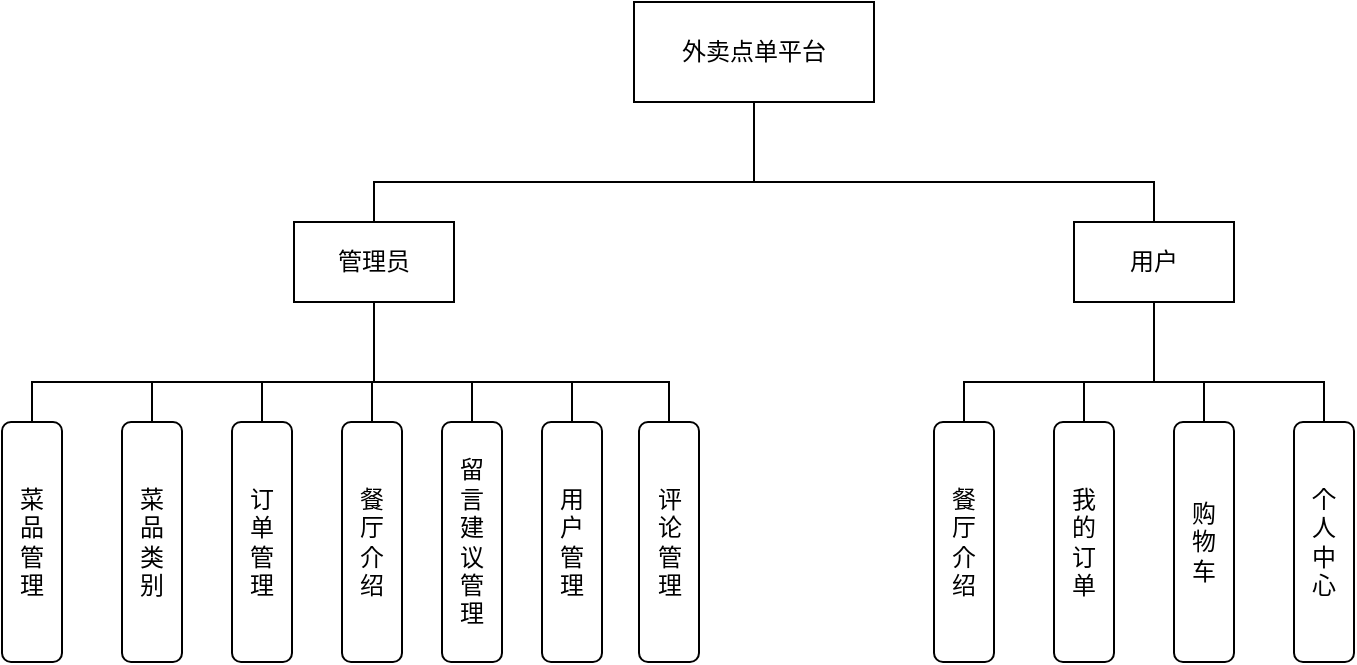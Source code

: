 <mxfile version="26.1.3">
  <diagram name="Page-1" id="JHV74EESAGVAJMFI_ccz">
    <mxGraphModel dx="880" dy="468" grid="0" gridSize="10" guides="1" tooltips="1" connect="1" arrows="1" fold="1" page="1" pageScale="1" pageWidth="827" pageHeight="1169" math="0" shadow="0">
      <root>
        <mxCell id="0" />
        <mxCell id="1" parent="0" />
        <mxCell id="zwk8hmQ4Gzmi6fZlgGOX-1" style="edgeStyle=orthogonalEdgeStyle;rounded=0;orthogonalLoop=1;jettySize=auto;html=1;endArrow=none;startFill=0;" edge="1" parent="1" source="zwk8hmQ4Gzmi6fZlgGOX-2">
          <mxGeometry relative="1" as="geometry">
            <mxPoint x="400" y="180" as="targetPoint" />
          </mxGeometry>
        </mxCell>
        <mxCell id="zwk8hmQ4Gzmi6fZlgGOX-2" value="外卖点单平台" style="rounded=0;whiteSpace=wrap;html=1;" vertex="1" parent="1">
          <mxGeometry x="340" y="90" width="120" height="50" as="geometry" />
        </mxCell>
        <mxCell id="zwk8hmQ4Gzmi6fZlgGOX-3" style="edgeStyle=orthogonalEdgeStyle;rounded=0;orthogonalLoop=1;jettySize=auto;html=1;endArrow=none;startFill=0;" edge="1" parent="1">
          <mxGeometry relative="1" as="geometry">
            <mxPoint x="210" y="280" as="targetPoint" />
            <mxPoint x="210" y="230" as="sourcePoint" />
          </mxGeometry>
        </mxCell>
        <mxCell id="zwk8hmQ4Gzmi6fZlgGOX-4" style="edgeStyle=orthogonalEdgeStyle;rounded=0;orthogonalLoop=1;jettySize=auto;html=1;entryX=0.5;entryY=0;entryDx=0;entryDy=0;exitX=0.5;exitY=0;exitDx=0;exitDy=0;endArrow=none;startFill=0;" edge="1" parent="1" source="zwk8hmQ4Gzmi6fZlgGOX-5" target="zwk8hmQ4Gzmi6fZlgGOX-7">
          <mxGeometry relative="1" as="geometry" />
        </mxCell>
        <mxCell id="zwk8hmQ4Gzmi6fZlgGOX-5" value="管理员" style="rounded=0;whiteSpace=wrap;html=1;" vertex="1" parent="1">
          <mxGeometry x="170" y="200" width="80" height="40" as="geometry" />
        </mxCell>
        <mxCell id="zwk8hmQ4Gzmi6fZlgGOX-6" style="edgeStyle=orthogonalEdgeStyle;rounded=0;orthogonalLoop=1;jettySize=auto;html=1;endArrow=none;startFill=0;" edge="1" parent="1" source="zwk8hmQ4Gzmi6fZlgGOX-7">
          <mxGeometry relative="1" as="geometry">
            <mxPoint x="600" y="280" as="targetPoint" />
          </mxGeometry>
        </mxCell>
        <mxCell id="zwk8hmQ4Gzmi6fZlgGOX-7" value="用户" style="rounded=0;whiteSpace=wrap;html=1;" vertex="1" parent="1">
          <mxGeometry x="560" y="200" width="80" height="40" as="geometry" />
        </mxCell>
        <mxCell id="zwk8hmQ4Gzmi6fZlgGOX-29" style="edgeStyle=orthogonalEdgeStyle;rounded=0;orthogonalLoop=1;jettySize=auto;html=1;entryX=0.5;entryY=0;entryDx=0;entryDy=0;exitX=0.5;exitY=0;exitDx=0;exitDy=0;endArrow=none;startFill=0;" edge="1" parent="1" source="zwk8hmQ4Gzmi6fZlgGOX-9" target="zwk8hmQ4Gzmi6fZlgGOX-20">
          <mxGeometry relative="1" as="geometry">
            <mxPoint x="36" y="280" as="sourcePoint" />
          </mxGeometry>
        </mxCell>
        <mxCell id="zwk8hmQ4Gzmi6fZlgGOX-9" value="菜&lt;div&gt;品&lt;/div&gt;&lt;div&gt;管&lt;/div&gt;&lt;div&gt;理&lt;/div&gt;" style="rounded=1;whiteSpace=wrap;html=1;" vertex="1" parent="1">
          <mxGeometry x="24" y="300" width="30" height="120" as="geometry" />
        </mxCell>
        <mxCell id="zwk8hmQ4Gzmi6fZlgGOX-10" style="edgeStyle=orthogonalEdgeStyle;rounded=0;orthogonalLoop=1;jettySize=auto;html=1;endArrow=none;startFill=0;" edge="1" parent="1">
          <mxGeometry relative="1" as="geometry">
            <mxPoint x="99" y="280" as="targetPoint" />
            <mxPoint x="99" y="310" as="sourcePoint" />
          </mxGeometry>
        </mxCell>
        <mxCell id="zwk8hmQ4Gzmi6fZlgGOX-11" value="菜&lt;div&gt;品&lt;/div&gt;&lt;div&gt;类&lt;/div&gt;&lt;div&gt;别&lt;/div&gt;" style="rounded=1;whiteSpace=wrap;html=1;" vertex="1" parent="1">
          <mxGeometry x="84" y="300" width="30" height="120" as="geometry" />
        </mxCell>
        <mxCell id="zwk8hmQ4Gzmi6fZlgGOX-12" style="edgeStyle=orthogonalEdgeStyle;rounded=0;orthogonalLoop=1;jettySize=auto;html=1;endArrow=none;startFill=0;" edge="1" parent="1" source="zwk8hmQ4Gzmi6fZlgGOX-13">
          <mxGeometry relative="1" as="geometry">
            <mxPoint x="154" y="280" as="targetPoint" />
          </mxGeometry>
        </mxCell>
        <mxCell id="zwk8hmQ4Gzmi6fZlgGOX-13" value="订&lt;div&gt;单&lt;/div&gt;&lt;div&gt;管&lt;div&gt;理&lt;/div&gt;&lt;/div&gt;" style="rounded=1;whiteSpace=wrap;html=1;" vertex="1" parent="1">
          <mxGeometry x="139" y="300" width="30" height="120" as="geometry" />
        </mxCell>
        <mxCell id="zwk8hmQ4Gzmi6fZlgGOX-14" style="edgeStyle=orthogonalEdgeStyle;rounded=0;orthogonalLoop=1;jettySize=auto;html=1;endArrow=none;startFill=0;" edge="1" parent="1" source="zwk8hmQ4Gzmi6fZlgGOX-15">
          <mxGeometry relative="1" as="geometry">
            <mxPoint x="209" y="280" as="targetPoint" />
          </mxGeometry>
        </mxCell>
        <mxCell id="zwk8hmQ4Gzmi6fZlgGOX-15" value="餐&lt;div&gt;厅&lt;/div&gt;&lt;div&gt;介&lt;/div&gt;&lt;div&gt;绍&lt;/div&gt;" style="rounded=1;whiteSpace=wrap;html=1;" vertex="1" parent="1">
          <mxGeometry x="194" y="300" width="30" height="120" as="geometry" />
        </mxCell>
        <mxCell id="zwk8hmQ4Gzmi6fZlgGOX-16" style="edgeStyle=orthogonalEdgeStyle;rounded=0;orthogonalLoop=1;jettySize=auto;html=1;endArrow=none;startFill=0;" edge="1" parent="1" source="zwk8hmQ4Gzmi6fZlgGOX-17">
          <mxGeometry relative="1" as="geometry">
            <mxPoint x="259" y="280" as="targetPoint" />
          </mxGeometry>
        </mxCell>
        <mxCell id="zwk8hmQ4Gzmi6fZlgGOX-17" value="留&lt;div&gt;言&lt;/div&gt;&lt;div&gt;建&lt;/div&gt;&lt;div&gt;议&lt;/div&gt;&lt;div&gt;管&lt;/div&gt;&lt;div&gt;理&lt;/div&gt;" style="rounded=1;whiteSpace=wrap;html=1;" vertex="1" parent="1">
          <mxGeometry x="244" y="300" width="30" height="120" as="geometry" />
        </mxCell>
        <mxCell id="zwk8hmQ4Gzmi6fZlgGOX-18" style="edgeStyle=orthogonalEdgeStyle;rounded=0;orthogonalLoop=1;jettySize=auto;html=1;endArrow=none;startFill=0;" edge="1" parent="1" source="zwk8hmQ4Gzmi6fZlgGOX-19">
          <mxGeometry relative="1" as="geometry">
            <mxPoint x="309" y="280" as="targetPoint" />
          </mxGeometry>
        </mxCell>
        <mxCell id="zwk8hmQ4Gzmi6fZlgGOX-19" value="用&lt;div&gt;户&lt;/div&gt;&lt;div&gt;管&lt;/div&gt;&lt;div&gt;理&lt;/div&gt;" style="rounded=1;whiteSpace=wrap;html=1;" vertex="1" parent="1">
          <mxGeometry x="294" y="300" width="30" height="120" as="geometry" />
        </mxCell>
        <mxCell id="zwk8hmQ4Gzmi6fZlgGOX-20" value="评&lt;div&gt;论&lt;/div&gt;&lt;div&gt;管&lt;/div&gt;&lt;div&gt;理&lt;/div&gt;" style="rounded=1;whiteSpace=wrap;html=1;" vertex="1" parent="1">
          <mxGeometry x="342.5" y="300" width="30" height="120" as="geometry" />
        </mxCell>
        <mxCell id="zwk8hmQ4Gzmi6fZlgGOX-21" style="edgeStyle=orthogonalEdgeStyle;rounded=0;orthogonalLoop=1;jettySize=auto;html=1;entryX=0.5;entryY=0;entryDx=0;entryDy=0;exitX=0.5;exitY=0;exitDx=0;exitDy=0;endArrow=none;startFill=0;" edge="1" parent="1" source="zwk8hmQ4Gzmi6fZlgGOX-22" target="zwk8hmQ4Gzmi6fZlgGOX-27">
          <mxGeometry relative="1" as="geometry">
            <mxPoint x="500" y="280" as="sourcePoint" />
          </mxGeometry>
        </mxCell>
        <mxCell id="zwk8hmQ4Gzmi6fZlgGOX-22" value="餐&lt;div&gt;厅&lt;/div&gt;&lt;div&gt;介&lt;/div&gt;&lt;div&gt;绍&lt;/div&gt;" style="rounded=1;whiteSpace=wrap;html=1;" vertex="1" parent="1">
          <mxGeometry x="490" y="300" width="30" height="120" as="geometry" />
        </mxCell>
        <mxCell id="zwk8hmQ4Gzmi6fZlgGOX-23" style="edgeStyle=orthogonalEdgeStyle;rounded=0;orthogonalLoop=1;jettySize=auto;html=1;endArrow=none;startFill=0;" edge="1" parent="1" source="zwk8hmQ4Gzmi6fZlgGOX-24">
          <mxGeometry relative="1" as="geometry">
            <mxPoint x="565" y="280" as="targetPoint" />
          </mxGeometry>
        </mxCell>
        <mxCell id="zwk8hmQ4Gzmi6fZlgGOX-24" value="我&lt;div&gt;的&lt;/div&gt;&lt;div&gt;订&lt;/div&gt;&lt;div&gt;单&lt;/div&gt;" style="rounded=1;whiteSpace=wrap;html=1;" vertex="1" parent="1">
          <mxGeometry x="550" y="300" width="30" height="120" as="geometry" />
        </mxCell>
        <mxCell id="zwk8hmQ4Gzmi6fZlgGOX-25" style="edgeStyle=orthogonalEdgeStyle;rounded=0;orthogonalLoop=1;jettySize=auto;html=1;endArrow=none;startFill=0;" edge="1" parent="1" source="zwk8hmQ4Gzmi6fZlgGOX-26">
          <mxGeometry relative="1" as="geometry">
            <mxPoint x="625" y="280" as="targetPoint" />
          </mxGeometry>
        </mxCell>
        <mxCell id="zwk8hmQ4Gzmi6fZlgGOX-26" value="购&lt;div&gt;物&lt;/div&gt;&lt;div&gt;车&lt;/div&gt;" style="rounded=1;whiteSpace=wrap;html=1;" vertex="1" parent="1">
          <mxGeometry x="610" y="300" width="30" height="120" as="geometry" />
        </mxCell>
        <mxCell id="zwk8hmQ4Gzmi6fZlgGOX-27" value="个&lt;div&gt;人&lt;/div&gt;&lt;div&gt;中&lt;/div&gt;&lt;div&gt;心&lt;/div&gt;" style="rounded=1;whiteSpace=wrap;html=1;" vertex="1" parent="1">
          <mxGeometry x="670" y="300" width="30" height="120" as="geometry" />
        </mxCell>
      </root>
    </mxGraphModel>
  </diagram>
</mxfile>

